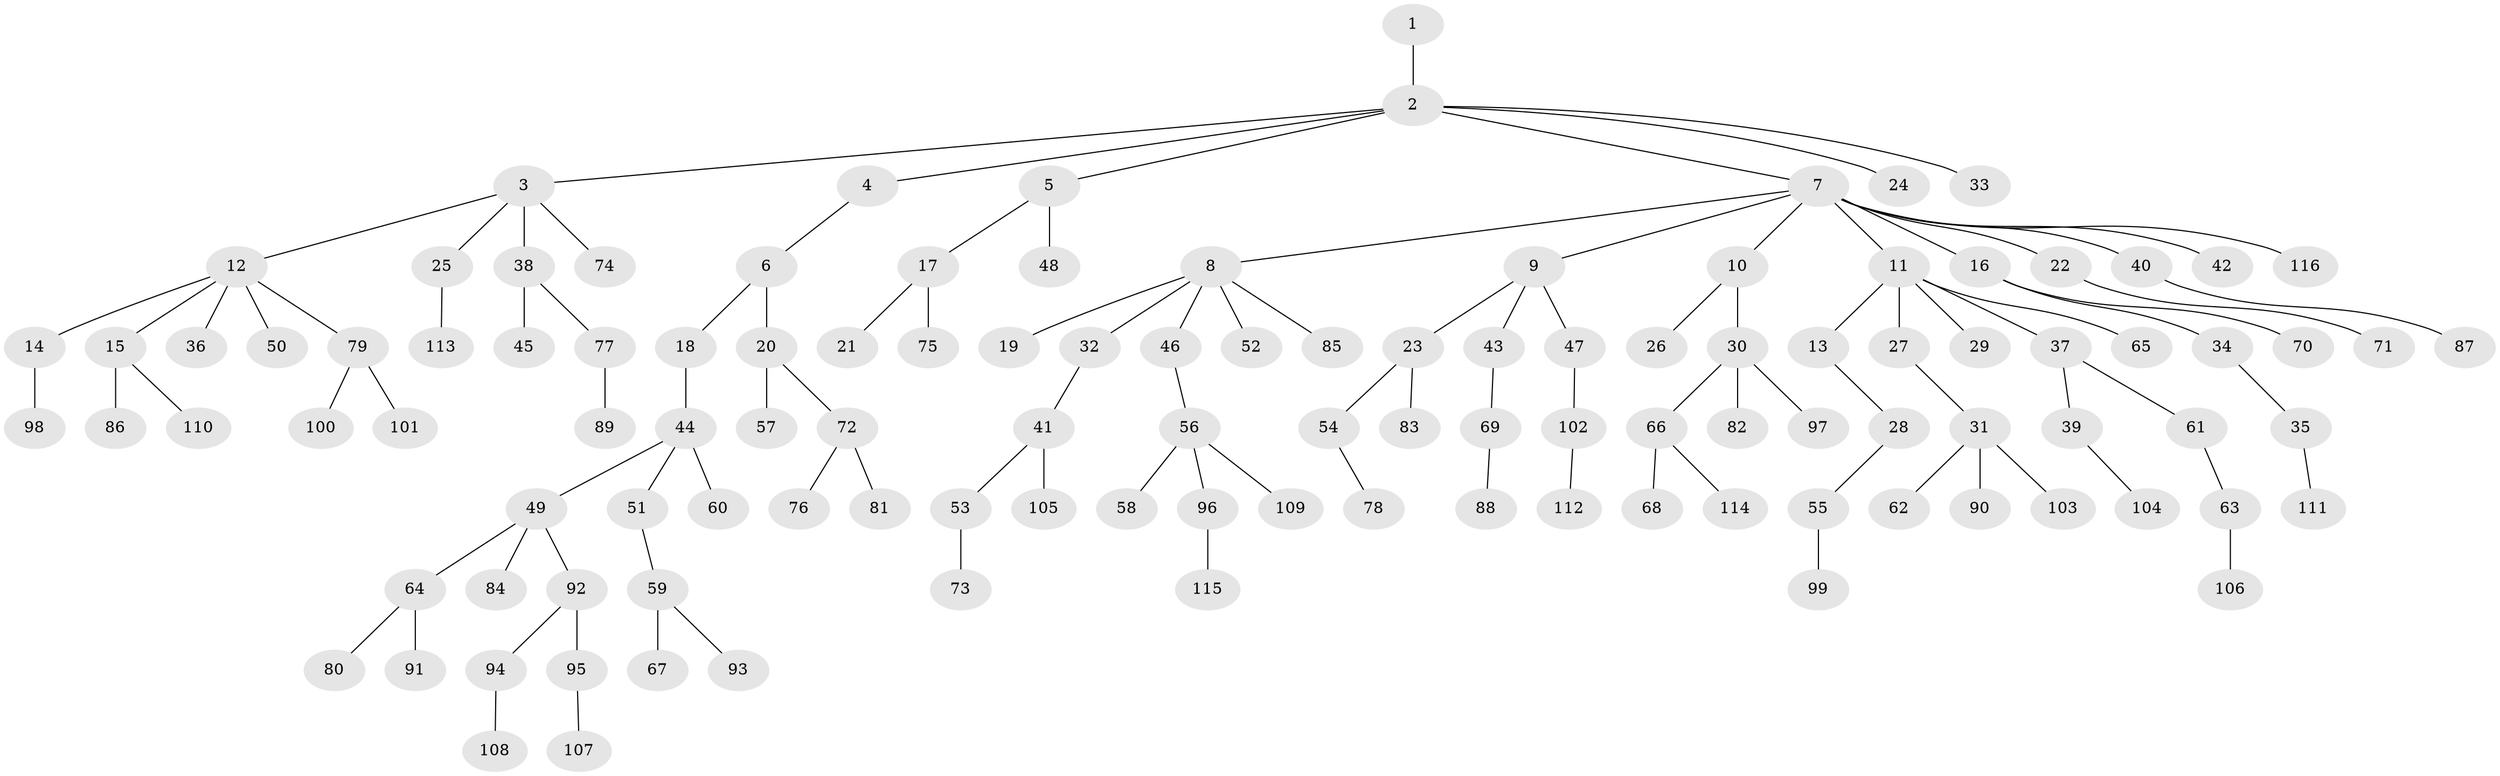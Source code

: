 // coarse degree distribution, {1: 0.8478260869565217, 2: 0.10869565217391304, 4: 0.021739130434782608, 37: 0.021739130434782608}
// Generated by graph-tools (version 1.1) at 2025/56/03/04/25 21:56:52]
// undirected, 116 vertices, 115 edges
graph export_dot {
graph [start="1"]
  node [color=gray90,style=filled];
  1;
  2;
  3;
  4;
  5;
  6;
  7;
  8;
  9;
  10;
  11;
  12;
  13;
  14;
  15;
  16;
  17;
  18;
  19;
  20;
  21;
  22;
  23;
  24;
  25;
  26;
  27;
  28;
  29;
  30;
  31;
  32;
  33;
  34;
  35;
  36;
  37;
  38;
  39;
  40;
  41;
  42;
  43;
  44;
  45;
  46;
  47;
  48;
  49;
  50;
  51;
  52;
  53;
  54;
  55;
  56;
  57;
  58;
  59;
  60;
  61;
  62;
  63;
  64;
  65;
  66;
  67;
  68;
  69;
  70;
  71;
  72;
  73;
  74;
  75;
  76;
  77;
  78;
  79;
  80;
  81;
  82;
  83;
  84;
  85;
  86;
  87;
  88;
  89;
  90;
  91;
  92;
  93;
  94;
  95;
  96;
  97;
  98;
  99;
  100;
  101;
  102;
  103;
  104;
  105;
  106;
  107;
  108;
  109;
  110;
  111;
  112;
  113;
  114;
  115;
  116;
  1 -- 2;
  2 -- 3;
  2 -- 4;
  2 -- 5;
  2 -- 7;
  2 -- 24;
  2 -- 33;
  3 -- 12;
  3 -- 25;
  3 -- 38;
  3 -- 74;
  4 -- 6;
  5 -- 17;
  5 -- 48;
  6 -- 18;
  6 -- 20;
  7 -- 8;
  7 -- 9;
  7 -- 10;
  7 -- 11;
  7 -- 16;
  7 -- 22;
  7 -- 40;
  7 -- 42;
  7 -- 116;
  8 -- 19;
  8 -- 32;
  8 -- 46;
  8 -- 52;
  8 -- 85;
  9 -- 23;
  9 -- 43;
  9 -- 47;
  10 -- 26;
  10 -- 30;
  11 -- 13;
  11 -- 27;
  11 -- 29;
  11 -- 37;
  11 -- 65;
  12 -- 14;
  12 -- 15;
  12 -- 36;
  12 -- 50;
  12 -- 79;
  13 -- 28;
  14 -- 98;
  15 -- 86;
  15 -- 110;
  16 -- 34;
  16 -- 70;
  17 -- 21;
  17 -- 75;
  18 -- 44;
  20 -- 57;
  20 -- 72;
  22 -- 71;
  23 -- 54;
  23 -- 83;
  25 -- 113;
  27 -- 31;
  28 -- 55;
  30 -- 66;
  30 -- 82;
  30 -- 97;
  31 -- 62;
  31 -- 90;
  31 -- 103;
  32 -- 41;
  34 -- 35;
  35 -- 111;
  37 -- 39;
  37 -- 61;
  38 -- 45;
  38 -- 77;
  39 -- 104;
  40 -- 87;
  41 -- 53;
  41 -- 105;
  43 -- 69;
  44 -- 49;
  44 -- 51;
  44 -- 60;
  46 -- 56;
  47 -- 102;
  49 -- 64;
  49 -- 84;
  49 -- 92;
  51 -- 59;
  53 -- 73;
  54 -- 78;
  55 -- 99;
  56 -- 58;
  56 -- 96;
  56 -- 109;
  59 -- 67;
  59 -- 93;
  61 -- 63;
  63 -- 106;
  64 -- 80;
  64 -- 91;
  66 -- 68;
  66 -- 114;
  69 -- 88;
  72 -- 76;
  72 -- 81;
  77 -- 89;
  79 -- 100;
  79 -- 101;
  92 -- 94;
  92 -- 95;
  94 -- 108;
  95 -- 107;
  96 -- 115;
  102 -- 112;
}
